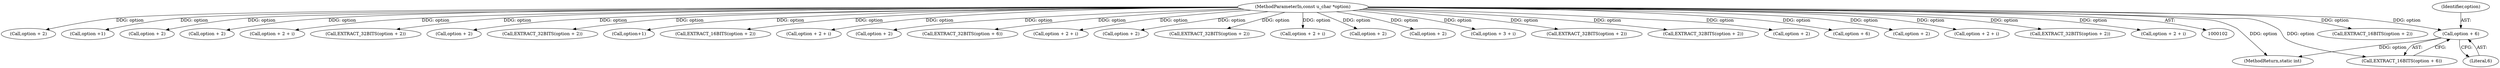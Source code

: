 digraph "0_tcpdump_211124b972e74f0da66bc8b16f181f78793e2f66@pointer" {
"1000517" [label="(Call,option + 6)"];
"1000104" [label="(MethodParameterIn,const u_char *option)"];
"1000572" [label="(Call,EXTRACT_16BITS(option + 2))"];
"1000497" [label="(Call,option + 2)"];
"1000126" [label="(Call,option +1)"];
"1000559" [label="(Call,option + 2)"];
"1000220" [label="(Call,option + 2)"];
"1000427" [label="(Call,option + 2 + i)"];
"1000496" [label="(Call,EXTRACT_32BITS(option + 2))"];
"1000517" [label="(Call,option + 6)"];
"1000284" [label="(Call,option + 2)"];
"1000104" [label="(MethodParameterIn,const u_char *option)"];
"1000518" [label="(Identifier,option)"];
"1000527" [label="(Call,EXTRACT_32BITS(option + 2))"];
"1000120" [label="(Call,option+1)"];
"1000219" [label="(Call,EXTRACT_16BITS(option + 2))"];
"1000626" [label="(MethodReturn,static int)"];
"1000337" [label="(Call,option + 2 + i)"];
"1000271" [label="(Call,option + 2)"];
"1000536" [label="(Call,EXTRACT_32BITS(option + 6))"];
"1000609" [label="(Call,option + 2 + i)"];
"1000477" [label="(Call,option + 2)"];
"1000230" [label="(Call,EXTRACT_32BITS(option + 2))"];
"1000460" [label="(Call,option + 2 + i)"];
"1000508" [label="(Call,option + 2)"];
"1000573" [label="(Call,option + 2)"];
"1000304" [label="(Call,option + 3 + i)"];
"1000476" [label="(Call,EXTRACT_32BITS(option + 2))"];
"1000507" [label="(Call,EXTRACT_32BITS(option + 2))"];
"1000528" [label="(Call,option + 2)"];
"1000537" [label="(Call,option + 6)"];
"1000516" [label="(Call,EXTRACT_16BITS(option + 6))"];
"1000231" [label="(Call,option + 2)"];
"1000361" [label="(Call,option + 2 + i)"];
"1000558" [label="(Call,EXTRACT_32BITS(option + 2))"];
"1000394" [label="(Call,option + 2 + i)"];
"1000519" [label="(Literal,6)"];
"1000517" -> "1000516"  [label="AST: "];
"1000517" -> "1000519"  [label="CFG: "];
"1000518" -> "1000517"  [label="AST: "];
"1000519" -> "1000517"  [label="AST: "];
"1000516" -> "1000517"  [label="CFG: "];
"1000517" -> "1000626"  [label="DDG: option"];
"1000104" -> "1000517"  [label="DDG: option"];
"1000104" -> "1000102"  [label="AST: "];
"1000104" -> "1000626"  [label="DDG: option"];
"1000104" -> "1000120"  [label="DDG: option"];
"1000104" -> "1000126"  [label="DDG: option"];
"1000104" -> "1000219"  [label="DDG: option"];
"1000104" -> "1000220"  [label="DDG: option"];
"1000104" -> "1000230"  [label="DDG: option"];
"1000104" -> "1000231"  [label="DDG: option"];
"1000104" -> "1000271"  [label="DDG: option"];
"1000104" -> "1000284"  [label="DDG: option"];
"1000104" -> "1000304"  [label="DDG: option"];
"1000104" -> "1000337"  [label="DDG: option"];
"1000104" -> "1000361"  [label="DDG: option"];
"1000104" -> "1000394"  [label="DDG: option"];
"1000104" -> "1000427"  [label="DDG: option"];
"1000104" -> "1000460"  [label="DDG: option"];
"1000104" -> "1000476"  [label="DDG: option"];
"1000104" -> "1000477"  [label="DDG: option"];
"1000104" -> "1000496"  [label="DDG: option"];
"1000104" -> "1000497"  [label="DDG: option"];
"1000104" -> "1000507"  [label="DDG: option"];
"1000104" -> "1000508"  [label="DDG: option"];
"1000104" -> "1000516"  [label="DDG: option"];
"1000104" -> "1000527"  [label="DDG: option"];
"1000104" -> "1000528"  [label="DDG: option"];
"1000104" -> "1000536"  [label="DDG: option"];
"1000104" -> "1000537"  [label="DDG: option"];
"1000104" -> "1000558"  [label="DDG: option"];
"1000104" -> "1000559"  [label="DDG: option"];
"1000104" -> "1000572"  [label="DDG: option"];
"1000104" -> "1000573"  [label="DDG: option"];
"1000104" -> "1000609"  [label="DDG: option"];
}
